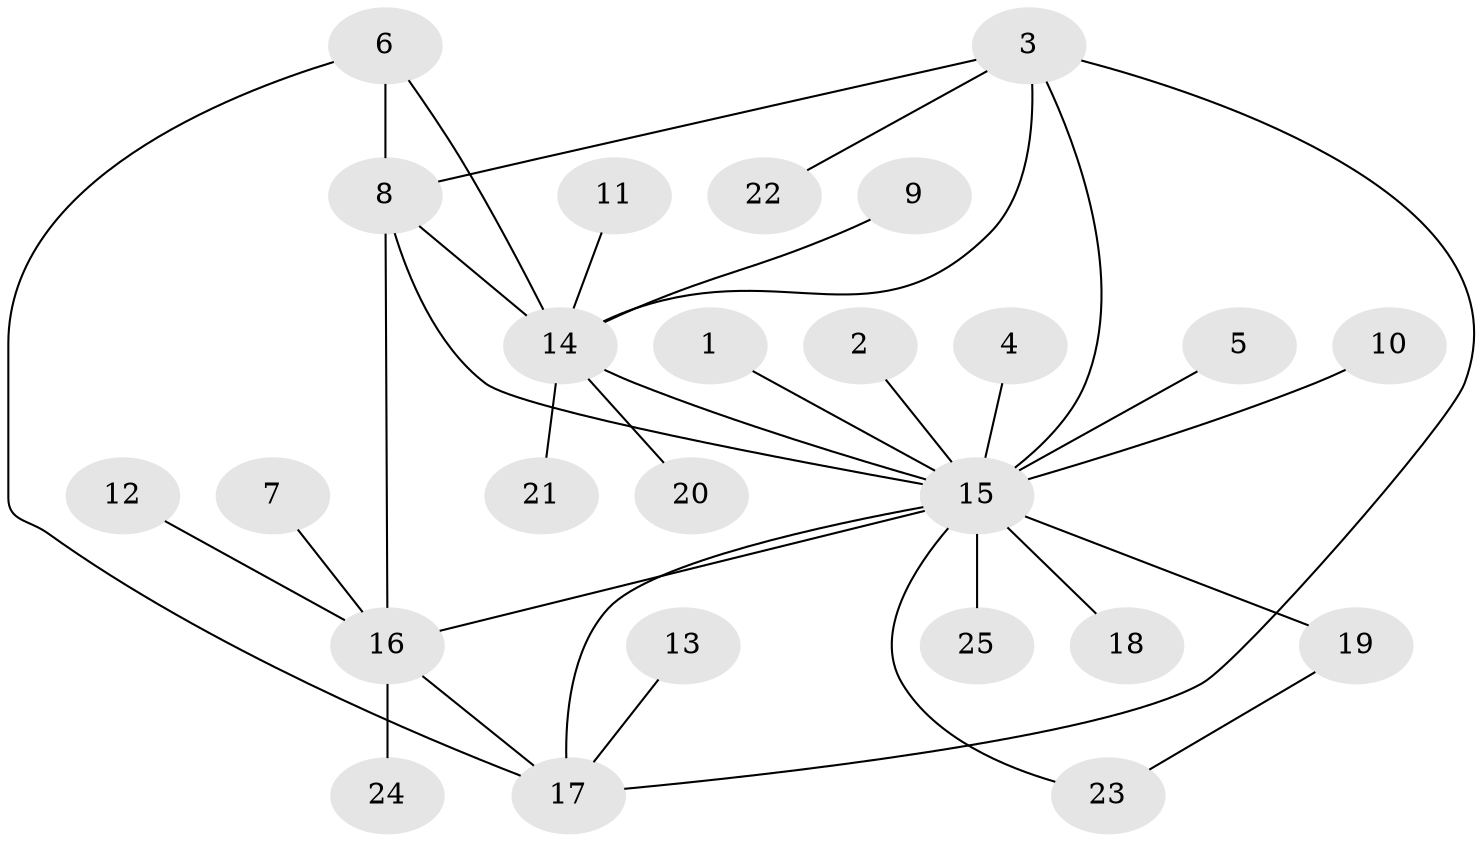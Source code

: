 // original degree distribution, {6: 0.06, 4: 0.06, 7: 0.02, 10: 0.02, 9: 0.02, 12: 0.02, 1: 0.54, 3: 0.04, 5: 0.02, 2: 0.2}
// Generated by graph-tools (version 1.1) at 2025/26/03/09/25 03:26:38]
// undirected, 25 vertices, 33 edges
graph export_dot {
graph [start="1"]
  node [color=gray90,style=filled];
  1;
  2;
  3;
  4;
  5;
  6;
  7;
  8;
  9;
  10;
  11;
  12;
  13;
  14;
  15;
  16;
  17;
  18;
  19;
  20;
  21;
  22;
  23;
  24;
  25;
  1 -- 15 [weight=1.0];
  2 -- 15 [weight=1.0];
  3 -- 8 [weight=1.0];
  3 -- 14 [weight=2.0];
  3 -- 15 [weight=1.0];
  3 -- 17 [weight=1.0];
  3 -- 22 [weight=1.0];
  4 -- 15 [weight=1.0];
  5 -- 15 [weight=1.0];
  6 -- 8 [weight=1.0];
  6 -- 14 [weight=1.0];
  6 -- 17 [weight=1.0];
  7 -- 16 [weight=1.0];
  8 -- 14 [weight=1.0];
  8 -- 15 [weight=2.0];
  8 -- 16 [weight=1.0];
  9 -- 14 [weight=1.0];
  10 -- 15 [weight=1.0];
  11 -- 14 [weight=1.0];
  12 -- 16 [weight=1.0];
  13 -- 17 [weight=1.0];
  14 -- 15 [weight=1.0];
  14 -- 20 [weight=1.0];
  14 -- 21 [weight=1.0];
  15 -- 16 [weight=1.0];
  15 -- 17 [weight=1.0];
  15 -- 18 [weight=1.0];
  15 -- 19 [weight=3.0];
  15 -- 23 [weight=1.0];
  15 -- 25 [weight=1.0];
  16 -- 17 [weight=1.0];
  16 -- 24 [weight=1.0];
  19 -- 23 [weight=1.0];
}
